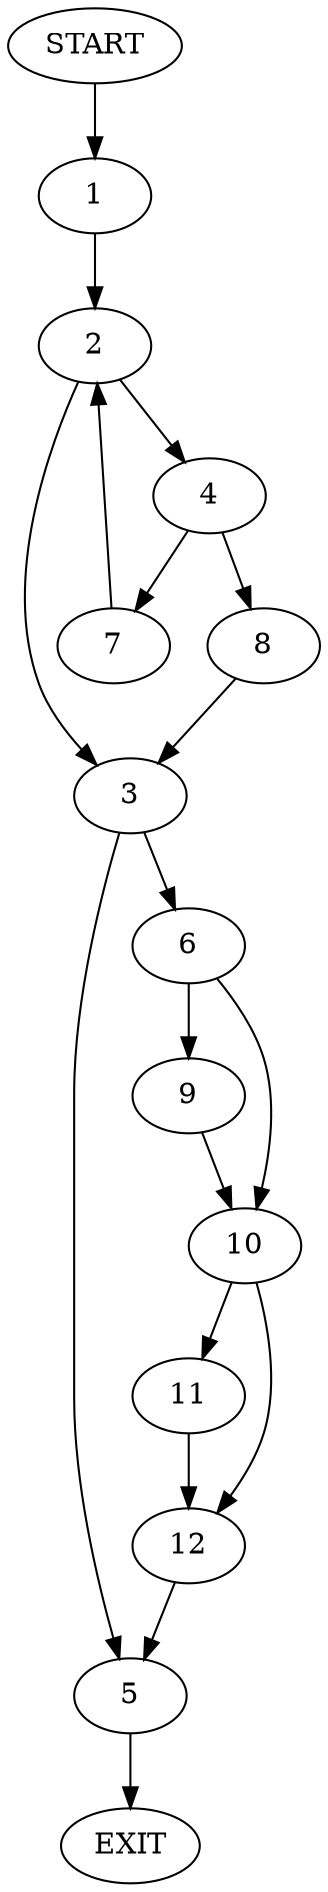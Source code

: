 digraph {
0 [label="START"]
13 [label="EXIT"]
0 -> 1
1 -> 2
2 -> 3
2 -> 4
3 -> 5
3 -> 6
4 -> 7
4 -> 8
8 -> 3
7 -> 2
5 -> 13
6 -> 9
6 -> 10
9 -> 10
10 -> 11
10 -> 12
11 -> 12
12 -> 5
}
